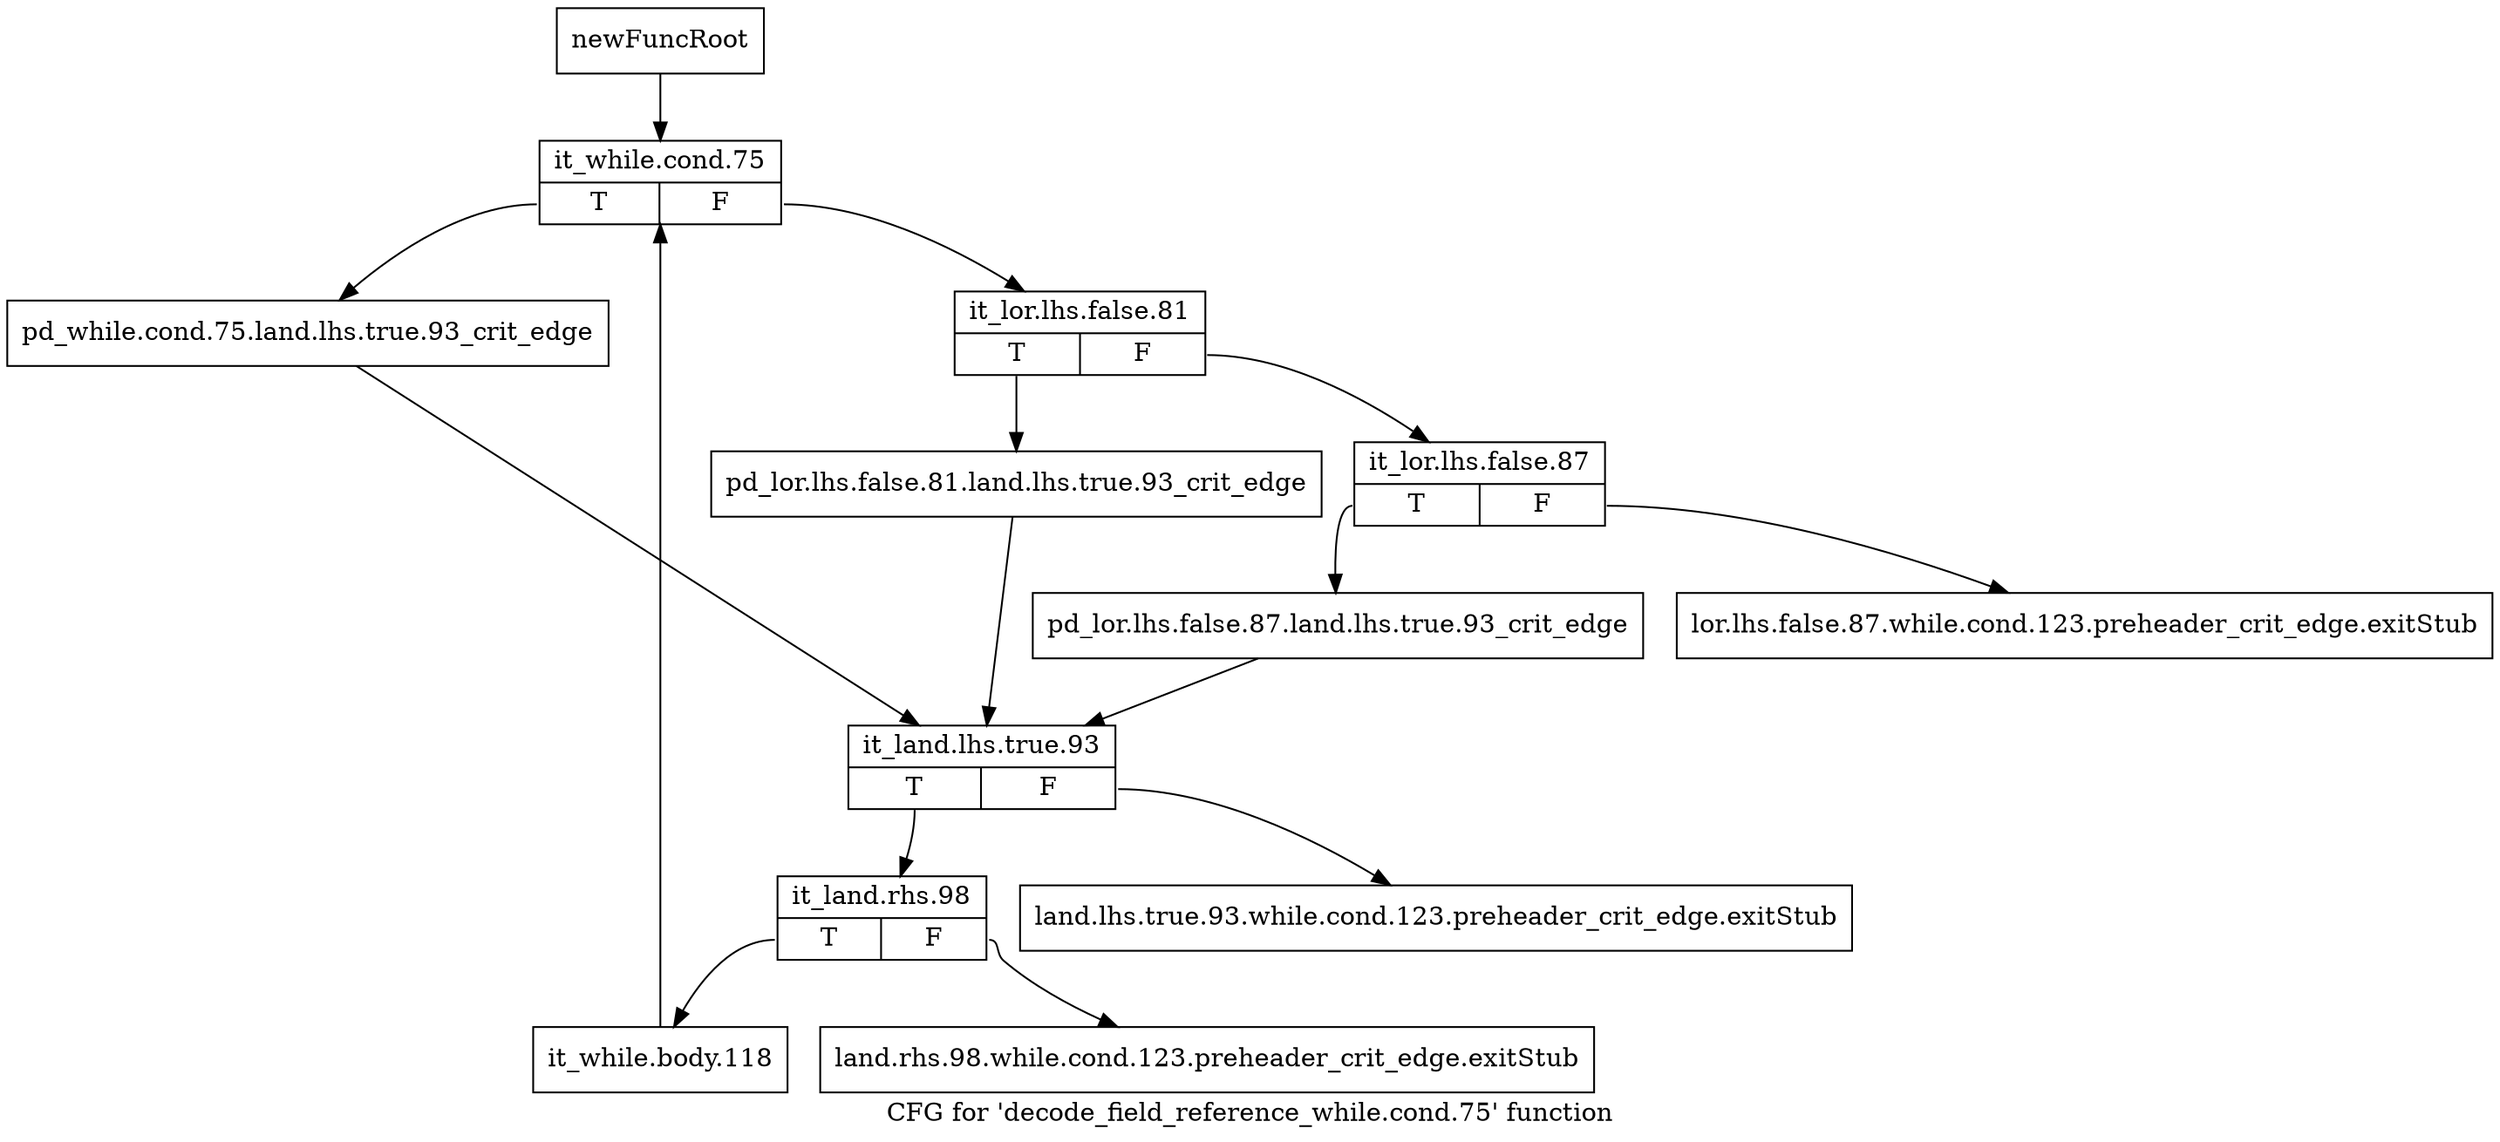 digraph "CFG for 'decode_field_reference_while.cond.75' function" {
	label="CFG for 'decode_field_reference_while.cond.75' function";

	Node0xafa2480 [shape=record,label="{newFuncRoot}"];
	Node0xafa2480 -> Node0xafa25c0;
	Node0xafa24d0 [shape=record,label="{lor.lhs.false.87.while.cond.123.preheader_crit_edge.exitStub}"];
	Node0xafa2520 [shape=record,label="{land.lhs.true.93.while.cond.123.preheader_crit_edge.exitStub}"];
	Node0xafa2570 [shape=record,label="{land.rhs.98.while.cond.123.preheader_crit_edge.exitStub}"];
	Node0xafa25c0 [shape=record,label="{it_while.cond.75|{<s0>T|<s1>F}}"];
	Node0xafa25c0:s0 -> Node0xafa3080;
	Node0xafa25c0:s1 -> Node0xafa2610;
	Node0xafa2610 [shape=record,label="{it_lor.lhs.false.81|{<s0>T|<s1>F}}"];
	Node0xafa2610:s0 -> Node0xafa3030;
	Node0xafa2610:s1 -> Node0xafa2f90;
	Node0xafa2f90 [shape=record,label="{it_lor.lhs.false.87|{<s0>T|<s1>F}}"];
	Node0xafa2f90:s0 -> Node0xafa2fe0;
	Node0xafa2f90:s1 -> Node0xafa24d0;
	Node0xafa2fe0 [shape=record,label="{pd_lor.lhs.false.87.land.lhs.true.93_crit_edge}"];
	Node0xafa2fe0 -> Node0xafa30d0;
	Node0xafa3030 [shape=record,label="{pd_lor.lhs.false.81.land.lhs.true.93_crit_edge}"];
	Node0xafa3030 -> Node0xafa30d0;
	Node0xafa3080 [shape=record,label="{pd_while.cond.75.land.lhs.true.93_crit_edge}"];
	Node0xafa3080 -> Node0xafa30d0;
	Node0xafa30d0 [shape=record,label="{it_land.lhs.true.93|{<s0>T|<s1>F}}"];
	Node0xafa30d0:s0 -> Node0xafa3120;
	Node0xafa30d0:s1 -> Node0xafa2520;
	Node0xafa3120 [shape=record,label="{it_land.rhs.98|{<s0>T|<s1>F}}"];
	Node0xafa3120:s0 -> Node0xafa3170;
	Node0xafa3120:s1 -> Node0xafa2570;
	Node0xafa3170 [shape=record,label="{it_while.body.118}"];
	Node0xafa3170 -> Node0xafa25c0;
}
